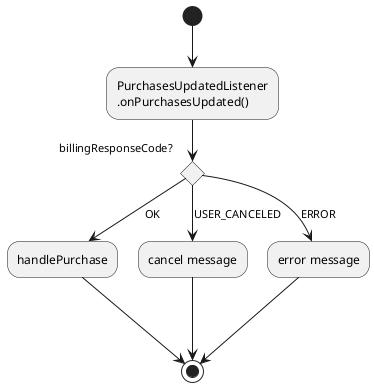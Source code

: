 @startuml
(*) --> "PurchasesUpdatedListener\n.onPurchasesUpdated()"

if "billingResponseCode?" then
--> [OK] handlePurchase
---> (*)
else
--> [USER_CANCELED] cancel message
---> (*)
else
--> [ERROR] error message
---> (*)
endif

@enduml